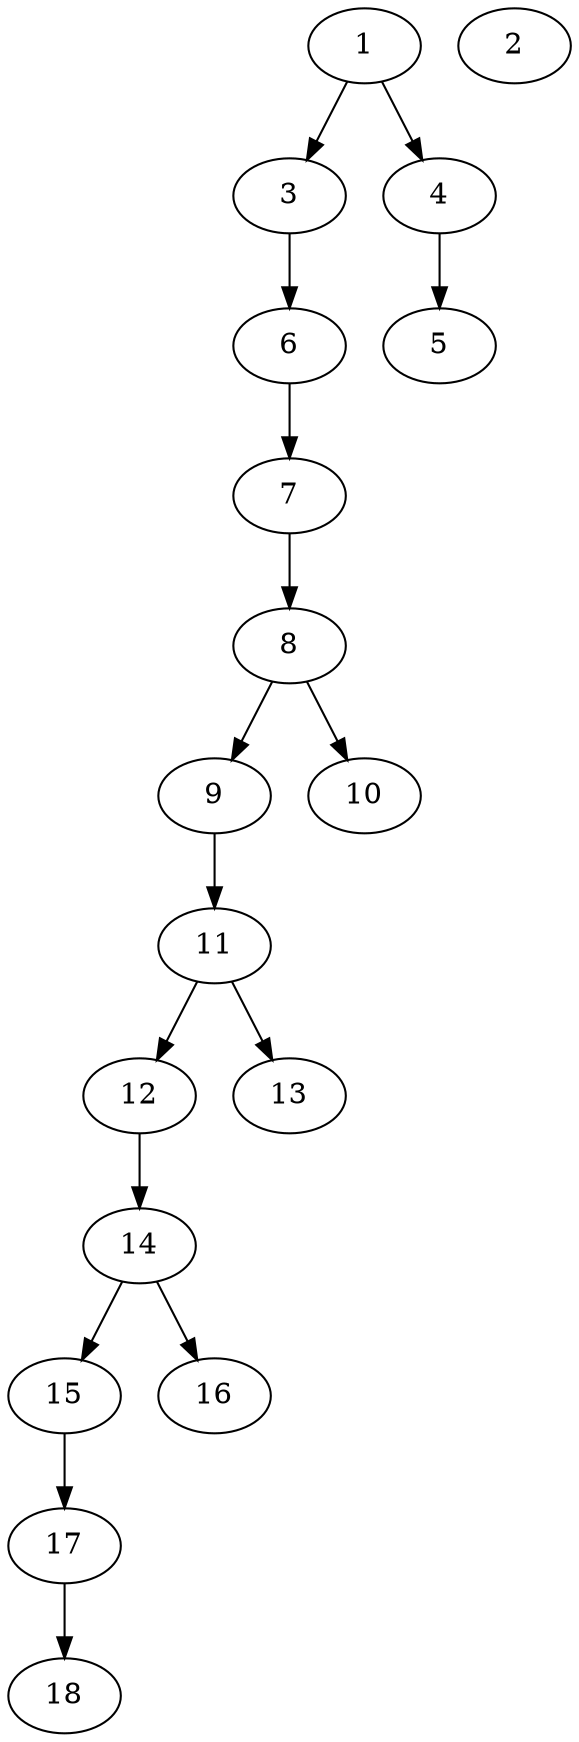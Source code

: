 // DAG (tier=1-easy, mode=compute, n=18, ccr=0.283, fat=0.362, density=0.279, regular=0.774, jump=0.040, mindata=262144, maxdata=2097152)
// DAG automatically generated by daggen at Sun Aug 24 16:33:32 2025
// /home/ermia/Project/Environments/daggen/bin/daggen --dot --ccr 0.283 --fat 0.362 --regular 0.774 --density 0.279 --jump 0.040 --mindata 262144 --maxdata 2097152 -n 18 
digraph G {
  1 [size="28042521459831284", alpha="0.12", expect_size="14021260729915642"]
  1 -> 3 [size ="19997904601088"]
  1 -> 4 [size ="19997904601088"]
  2 [size="7564255828232896512", alpha="0.10", expect_size="3782127914116448256"]
  3 [size="113019213113582", alpha="0.06", expect_size="56509606556791"]
  3 -> 6 [size ="5182448467968"]
  4 [size="94619337490432000", alpha="0.00", expect_size="47309668745216000"]
  4 -> 5 [size ="1661154099200"]
  5 [size="44916795695892", alpha="0.04", expect_size="22458397847946"]
  6 [size="5853799906279424000", alpha="0.19", expect_size="2926899953139712000"]
  6 -> 7 [size ="25984552140800"]
  7 [size="231928233984000000", alpha="0.05", expect_size="115964116992000000"]
  7 -> 8 [size ="3019898880000"]
  8 [size="33876210328422928", alpha="0.06", expect_size="16938105164211464"]
  8 -> 9 [size ="14307911794688"]
  8 -> 10 [size ="14307911794688"]
  9 [size="790611488510312448", alpha="0.06", expect_size="395305744255156224"]
  9 -> 11 [size ="6840146460672"]
  10 [size="456618382922350592", alpha="0.11", expect_size="228309191461175296"]
  11 [size="331695788784615424", alpha="0.07", expect_size="165847894392307712"]
  11 -> 12 [size ="3833392529408"]
  11 -> 13 [size ="3833392529408"]
  12 [size="345346314421723", alpha="0.12", expect_size="172673157210861"]
  12 -> 14 [size ="5947221082112"]
  13 [size="705236968627200", alpha="0.15", expect_size="352618484313600"]
  14 [size="6580412809740288000", alpha="0.01", expect_size="3290206404870144000"]
  14 -> 15 [size ="28092609331200"]
  14 -> 16 [size ="28092609331200"]
  15 [size="690855836541008", alpha="0.05", expect_size="345427918270504"]
  15 -> 17 [size ="17685735800832"]
  16 [size="22311649655785788", alpha="0.16", expect_size="11155824827892894"]
  17 [size="564685765583829", alpha="0.19", expect_size="282342882791914"]
  17 -> 18 [size ="17058033041408"]
  18 [size="20796867166609100", alpha="0.13", expect_size="10398433583304550"]
}